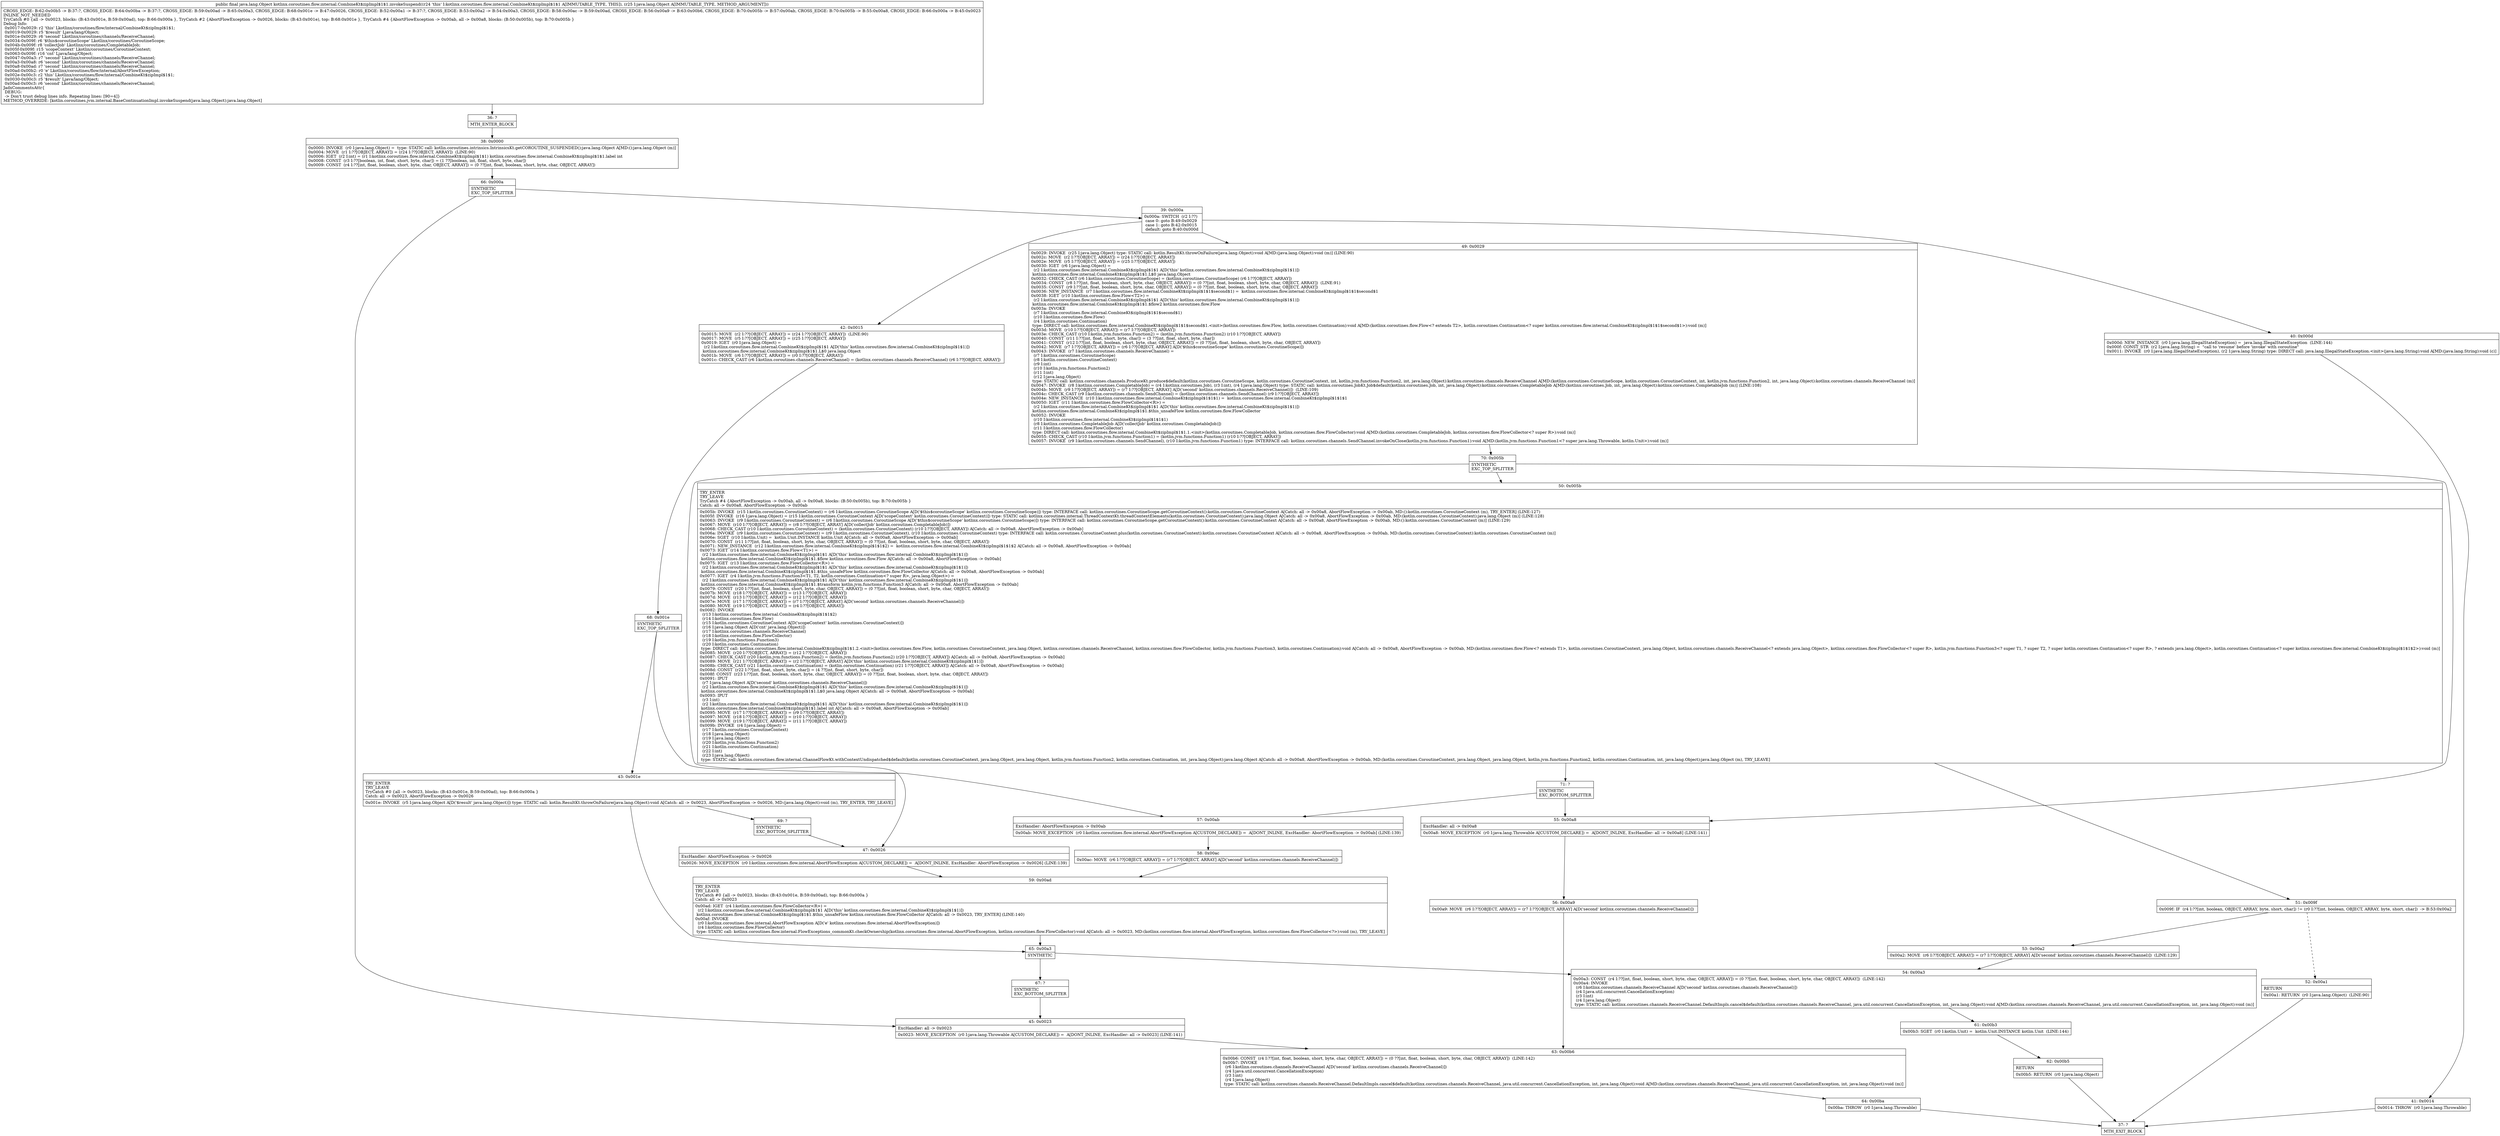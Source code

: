 digraph "CFG forkotlinx.coroutines.flow.internal.CombineKt$zipImpl$1$1.invokeSuspend(Ljava\/lang\/Object;)Ljava\/lang\/Object;" {
Node_36 [shape=record,label="{36\:\ ?|MTH_ENTER_BLOCK\l}"];
Node_38 [shape=record,label="{38\:\ 0x0000|0x0000: INVOKE  (r0 I:java.lang.Object) =  type: STATIC call: kotlin.coroutines.intrinsics.IntrinsicsKt.getCOROUTINE_SUSPENDED():java.lang.Object A[MD:():java.lang.Object (m)]\l0x0004: MOVE  (r1 I:??[OBJECT, ARRAY]) = (r24 I:??[OBJECT, ARRAY])  (LINE:90)\l0x0006: IGET  (r2 I:int) = (r1 I:kotlinx.coroutines.flow.internal.CombineKt$zipImpl$1$1) kotlinx.coroutines.flow.internal.CombineKt$zipImpl$1$1.label int \l0x0008: CONST  (r3 I:??[boolean, int, float, short, byte, char]) = (1 ??[boolean, int, float, short, byte, char]) \l0x0009: CONST  (r4 I:??[int, float, boolean, short, byte, char, OBJECT, ARRAY]) = (0 ??[int, float, boolean, short, byte, char, OBJECT, ARRAY]) \l}"];
Node_66 [shape=record,label="{66\:\ 0x000a|SYNTHETIC\lEXC_TOP_SPLITTER\l}"];
Node_39 [shape=record,label="{39\:\ 0x000a|0x000a: SWITCH  (r2 I:??)\l case 0: goto B:49:0x0029\l case 1: goto B:42:0x0015\l default: goto B:40:0x000d \l}"];
Node_40 [shape=record,label="{40\:\ 0x000d|0x000d: NEW_INSTANCE  (r0 I:java.lang.IllegalStateException) =  java.lang.IllegalStateException  (LINE:144)\l0x000f: CONST_STR  (r2 I:java.lang.String) =  \"call to 'resume' before 'invoke' with coroutine\" \l0x0011: INVOKE  (r0 I:java.lang.IllegalStateException), (r2 I:java.lang.String) type: DIRECT call: java.lang.IllegalStateException.\<init\>(java.lang.String):void A[MD:(java.lang.String):void (c)]\l}"];
Node_41 [shape=record,label="{41\:\ 0x0014|0x0014: THROW  (r0 I:java.lang.Throwable) \l}"];
Node_37 [shape=record,label="{37\:\ ?|MTH_EXIT_BLOCK\l}"];
Node_42 [shape=record,label="{42\:\ 0x0015|0x0015: MOVE  (r2 I:??[OBJECT, ARRAY]) = (r24 I:??[OBJECT, ARRAY])  (LINE:90)\l0x0017: MOVE  (r5 I:??[OBJECT, ARRAY]) = (r25 I:??[OBJECT, ARRAY]) \l0x0019: IGET  (r0 I:java.lang.Object) = \l  (r2 I:kotlinx.coroutines.flow.internal.CombineKt$zipImpl$1$1 A[D('this' kotlinx.coroutines.flow.internal.CombineKt$zipImpl$1$1)])\l kotlinx.coroutines.flow.internal.CombineKt$zipImpl$1$1.L$0 java.lang.Object \l0x001b: MOVE  (r6 I:??[OBJECT, ARRAY]) = (r0 I:??[OBJECT, ARRAY]) \l0x001c: CHECK_CAST (r6 I:kotlinx.coroutines.channels.ReceiveChannel) = (kotlinx.coroutines.channels.ReceiveChannel) (r6 I:??[OBJECT, ARRAY]) \l}"];
Node_68 [shape=record,label="{68\:\ 0x001e|SYNTHETIC\lEXC_TOP_SPLITTER\l}"];
Node_43 [shape=record,label="{43\:\ 0x001e|TRY_ENTER\lTRY_LEAVE\lTryCatch #0 \{all \-\> 0x0023, blocks: (B:43:0x001e, B:59:0x00ad), top: B:66:0x000a \}\lCatch: all \-\> 0x0023, AbortFlowException \-\> 0x0026\l|0x001e: INVOKE  (r5 I:java.lang.Object A[D('$result' java.lang.Object)]) type: STATIC call: kotlin.ResultKt.throwOnFailure(java.lang.Object):void A[Catch: all \-\> 0x0023, AbortFlowException \-\> 0x0026, MD:(java.lang.Object):void (m), TRY_ENTER, TRY_LEAVE]\l}"];
Node_65 [shape=record,label="{65\:\ 0x00a3|SYNTHETIC\l}"];
Node_54 [shape=record,label="{54\:\ 0x00a3|0x00a3: CONST  (r4 I:??[int, float, boolean, short, byte, char, OBJECT, ARRAY]) = (0 ??[int, float, boolean, short, byte, char, OBJECT, ARRAY])  (LINE:142)\l0x00a4: INVOKE  \l  (r6 I:kotlinx.coroutines.channels.ReceiveChannel A[D('second' kotlinx.coroutines.channels.ReceiveChannel)])\l  (r4 I:java.util.concurrent.CancellationException)\l  (r3 I:int)\l  (r4 I:java.lang.Object)\l type: STATIC call: kotlinx.coroutines.channels.ReceiveChannel.DefaultImpls.cancel$default(kotlinx.coroutines.channels.ReceiveChannel, java.util.concurrent.CancellationException, int, java.lang.Object):void A[MD:(kotlinx.coroutines.channels.ReceiveChannel, java.util.concurrent.CancellationException, int, java.lang.Object):void (m)]\l}"];
Node_61 [shape=record,label="{61\:\ 0x00b3|0x00b3: SGET  (r0 I:kotlin.Unit) =  kotlin.Unit.INSTANCE kotlin.Unit  (LINE:144)\l}"];
Node_62 [shape=record,label="{62\:\ 0x00b5|RETURN\l|0x00b5: RETURN  (r0 I:java.lang.Object) \l}"];
Node_67 [shape=record,label="{67\:\ ?|SYNTHETIC\lEXC_BOTTOM_SPLITTER\l}"];
Node_69 [shape=record,label="{69\:\ ?|SYNTHETIC\lEXC_BOTTOM_SPLITTER\l}"];
Node_47 [shape=record,label="{47\:\ 0x0026|ExcHandler: AbortFlowException \-\> 0x0026\l|0x0026: MOVE_EXCEPTION  (r0 I:kotlinx.coroutines.flow.internal.AbortFlowException A[CUSTOM_DECLARE]) =  A[DONT_INLINE, ExcHandler: AbortFlowException \-\> 0x0026] (LINE:139)\l}"];
Node_59 [shape=record,label="{59\:\ 0x00ad|TRY_ENTER\lTRY_LEAVE\lTryCatch #0 \{all \-\> 0x0023, blocks: (B:43:0x001e, B:59:0x00ad), top: B:66:0x000a \}\lCatch: all \-\> 0x0023\l|0x00ad: IGET  (r4 I:kotlinx.coroutines.flow.FlowCollector\<R\>) = \l  (r2 I:kotlinx.coroutines.flow.internal.CombineKt$zipImpl$1$1 A[D('this' kotlinx.coroutines.flow.internal.CombineKt$zipImpl$1$1)])\l kotlinx.coroutines.flow.internal.CombineKt$zipImpl$1$1.$this_unsafeFlow kotlinx.coroutines.flow.FlowCollector A[Catch: all \-\> 0x0023, TRY_ENTER] (LINE:140)\l0x00af: INVOKE  \l  (r0 I:kotlinx.coroutines.flow.internal.AbortFlowException A[D('e' kotlinx.coroutines.flow.internal.AbortFlowException)])\l  (r4 I:kotlinx.coroutines.flow.FlowCollector)\l type: STATIC call: kotlinx.coroutines.flow.internal.FlowExceptions_commonKt.checkOwnership(kotlinx.coroutines.flow.internal.AbortFlowException, kotlinx.coroutines.flow.FlowCollector):void A[Catch: all \-\> 0x0023, MD:(kotlinx.coroutines.flow.internal.AbortFlowException, kotlinx.coroutines.flow.FlowCollector\<?\>):void (m), TRY_LEAVE]\l}"];
Node_49 [shape=record,label="{49\:\ 0x0029|0x0029: INVOKE  (r25 I:java.lang.Object) type: STATIC call: kotlin.ResultKt.throwOnFailure(java.lang.Object):void A[MD:(java.lang.Object):void (m)] (LINE:90)\l0x002c: MOVE  (r2 I:??[OBJECT, ARRAY]) = (r24 I:??[OBJECT, ARRAY]) \l0x002e: MOVE  (r5 I:??[OBJECT, ARRAY]) = (r25 I:??[OBJECT, ARRAY]) \l0x0030: IGET  (r6 I:java.lang.Object) = \l  (r2 I:kotlinx.coroutines.flow.internal.CombineKt$zipImpl$1$1 A[D('this' kotlinx.coroutines.flow.internal.CombineKt$zipImpl$1$1)])\l kotlinx.coroutines.flow.internal.CombineKt$zipImpl$1$1.L$0 java.lang.Object \l0x0032: CHECK_CAST (r6 I:kotlinx.coroutines.CoroutineScope) = (kotlinx.coroutines.CoroutineScope) (r6 I:??[OBJECT, ARRAY]) \l0x0034: CONST  (r8 I:??[int, float, boolean, short, byte, char, OBJECT, ARRAY]) = (0 ??[int, float, boolean, short, byte, char, OBJECT, ARRAY])  (LINE:91)\l0x0035: CONST  (r9 I:??[int, float, boolean, short, byte, char, OBJECT, ARRAY]) = (0 ??[int, float, boolean, short, byte, char, OBJECT, ARRAY]) \l0x0036: NEW_INSTANCE  (r7 I:kotlinx.coroutines.flow.internal.CombineKt$zipImpl$1$1$second$1) =  kotlinx.coroutines.flow.internal.CombineKt$zipImpl$1$1$second$1 \l0x0038: IGET  (r10 I:kotlinx.coroutines.flow.Flow\<T2\>) = \l  (r2 I:kotlinx.coroutines.flow.internal.CombineKt$zipImpl$1$1 A[D('this' kotlinx.coroutines.flow.internal.CombineKt$zipImpl$1$1)])\l kotlinx.coroutines.flow.internal.CombineKt$zipImpl$1$1.$flow2 kotlinx.coroutines.flow.Flow \l0x003a: INVOKE  \l  (r7 I:kotlinx.coroutines.flow.internal.CombineKt$zipImpl$1$1$second$1)\l  (r10 I:kotlinx.coroutines.flow.Flow)\l  (r4 I:kotlin.coroutines.Continuation)\l type: DIRECT call: kotlinx.coroutines.flow.internal.CombineKt$zipImpl$1$1$second$1.\<init\>(kotlinx.coroutines.flow.Flow, kotlin.coroutines.Continuation):void A[MD:(kotlinx.coroutines.flow.Flow\<? extends T2\>, kotlin.coroutines.Continuation\<? super kotlinx.coroutines.flow.internal.CombineKt$zipImpl$1$1$second$1\>):void (m)]\l0x003d: MOVE  (r10 I:??[OBJECT, ARRAY]) = (r7 I:??[OBJECT, ARRAY]) \l0x003e: CHECK_CAST (r10 I:kotlin.jvm.functions.Function2) = (kotlin.jvm.functions.Function2) (r10 I:??[OBJECT, ARRAY]) \l0x0040: CONST  (r11 I:??[int, float, short, byte, char]) = (3 ??[int, float, short, byte, char]) \l0x0041: CONST  (r12 I:??[int, float, boolean, short, byte, char, OBJECT, ARRAY]) = (0 ??[int, float, boolean, short, byte, char, OBJECT, ARRAY]) \l0x0042: MOVE  (r7 I:??[OBJECT, ARRAY]) = (r6 I:??[OBJECT, ARRAY] A[D('$this$coroutineScope' kotlinx.coroutines.CoroutineScope)]) \l0x0043: INVOKE  (r7 I:kotlinx.coroutines.channels.ReceiveChannel) = \l  (r7 I:kotlinx.coroutines.CoroutineScope)\l  (r8 I:kotlin.coroutines.CoroutineContext)\l  (r9 I:int)\l  (r10 I:kotlin.jvm.functions.Function2)\l  (r11 I:int)\l  (r12 I:java.lang.Object)\l type: STATIC call: kotlinx.coroutines.channels.ProduceKt.produce$default(kotlinx.coroutines.CoroutineScope, kotlin.coroutines.CoroutineContext, int, kotlin.jvm.functions.Function2, int, java.lang.Object):kotlinx.coroutines.channels.ReceiveChannel A[MD:(kotlinx.coroutines.CoroutineScope, kotlin.coroutines.CoroutineContext, int, kotlin.jvm.functions.Function2, int, java.lang.Object):kotlinx.coroutines.channels.ReceiveChannel (m)]\l0x0047: INVOKE  (r8 I:kotlinx.coroutines.CompletableJob) = (r4 I:kotlinx.coroutines.Job), (r3 I:int), (r4 I:java.lang.Object) type: STATIC call: kotlinx.coroutines.JobKt.Job$default(kotlinx.coroutines.Job, int, java.lang.Object):kotlinx.coroutines.CompletableJob A[MD:(kotlinx.coroutines.Job, int, java.lang.Object):kotlinx.coroutines.CompletableJob (m)] (LINE:108)\l0x004b: MOVE  (r9 I:??[OBJECT, ARRAY]) = (r7 I:??[OBJECT, ARRAY] A[D('second' kotlinx.coroutines.channels.ReceiveChannel)])  (LINE:109)\l0x004c: CHECK_CAST (r9 I:kotlinx.coroutines.channels.SendChannel) = (kotlinx.coroutines.channels.SendChannel) (r9 I:??[OBJECT, ARRAY]) \l0x004e: NEW_INSTANCE  (r10 I:kotlinx.coroutines.flow.internal.CombineKt$zipImpl$1$1$1) =  kotlinx.coroutines.flow.internal.CombineKt$zipImpl$1$1$1 \l0x0050: IGET  (r11 I:kotlinx.coroutines.flow.FlowCollector\<R\>) = \l  (r2 I:kotlinx.coroutines.flow.internal.CombineKt$zipImpl$1$1 A[D('this' kotlinx.coroutines.flow.internal.CombineKt$zipImpl$1$1)])\l kotlinx.coroutines.flow.internal.CombineKt$zipImpl$1$1.$this_unsafeFlow kotlinx.coroutines.flow.FlowCollector \l0x0052: INVOKE  \l  (r10 I:kotlinx.coroutines.flow.internal.CombineKt$zipImpl$1$1$1)\l  (r8 I:kotlinx.coroutines.CompletableJob A[D('collectJob' kotlinx.coroutines.CompletableJob)])\l  (r11 I:kotlinx.coroutines.flow.FlowCollector)\l type: DIRECT call: kotlinx.coroutines.flow.internal.CombineKt$zipImpl$1$1.1.\<init\>(kotlinx.coroutines.CompletableJob, kotlinx.coroutines.flow.FlowCollector):void A[MD:(kotlinx.coroutines.CompletableJob, kotlinx.coroutines.flow.FlowCollector\<? super R\>):void (m)]\l0x0055: CHECK_CAST (r10 I:kotlin.jvm.functions.Function1) = (kotlin.jvm.functions.Function1) (r10 I:??[OBJECT, ARRAY]) \l0x0057: INVOKE  (r9 I:kotlinx.coroutines.channels.SendChannel), (r10 I:kotlin.jvm.functions.Function1) type: INTERFACE call: kotlinx.coroutines.channels.SendChannel.invokeOnClose(kotlin.jvm.functions.Function1):void A[MD:(kotlin.jvm.functions.Function1\<? super java.lang.Throwable, kotlin.Unit\>):void (m)]\l}"];
Node_70 [shape=record,label="{70\:\ 0x005b|SYNTHETIC\lEXC_TOP_SPLITTER\l}"];
Node_50 [shape=record,label="{50\:\ 0x005b|TRY_ENTER\lTRY_LEAVE\lTryCatch #4 \{AbortFlowException \-\> 0x00ab, all \-\> 0x00a8, blocks: (B:50:0x005b), top: B:70:0x005b \}\lCatch: all \-\> 0x00a8, AbortFlowException \-\> 0x00ab\l|0x005b: INVOKE  (r15 I:kotlin.coroutines.CoroutineContext) = (r6 I:kotlinx.coroutines.CoroutineScope A[D('$this$coroutineScope' kotlinx.coroutines.CoroutineScope)]) type: INTERFACE call: kotlinx.coroutines.CoroutineScope.getCoroutineContext():kotlin.coroutines.CoroutineContext A[Catch: all \-\> 0x00a8, AbortFlowException \-\> 0x00ab, MD:():kotlin.coroutines.CoroutineContext (m), TRY_ENTER] (LINE:127)\l0x005f: INVOKE  (r16 I:java.lang.Object) = (r15 I:kotlin.coroutines.CoroutineContext A[D('scopeContext' kotlin.coroutines.CoroutineContext)]) type: STATIC call: kotlinx.coroutines.internal.ThreadContextKt.threadContextElements(kotlin.coroutines.CoroutineContext):java.lang.Object A[Catch: all \-\> 0x00a8, AbortFlowException \-\> 0x00ab, MD:(kotlin.coroutines.CoroutineContext):java.lang.Object (m)] (LINE:128)\l0x0063: INVOKE  (r9 I:kotlin.coroutines.CoroutineContext) = (r6 I:kotlinx.coroutines.CoroutineScope A[D('$this$coroutineScope' kotlinx.coroutines.CoroutineScope)]) type: INTERFACE call: kotlinx.coroutines.CoroutineScope.getCoroutineContext():kotlin.coroutines.CoroutineContext A[Catch: all \-\> 0x00a8, AbortFlowException \-\> 0x00ab, MD:():kotlin.coroutines.CoroutineContext (m)] (LINE:129)\l0x0067: MOVE  (r10 I:??[OBJECT, ARRAY]) = (r8 I:??[OBJECT, ARRAY] A[D('collectJob' kotlinx.coroutines.CompletableJob)]) \l0x0068: CHECK_CAST (r10 I:kotlin.coroutines.CoroutineContext) = (kotlin.coroutines.CoroutineContext) (r10 I:??[OBJECT, ARRAY]) A[Catch: all \-\> 0x00a8, AbortFlowException \-\> 0x00ab]\l0x006a: INVOKE  (r9 I:kotlin.coroutines.CoroutineContext) = (r9 I:kotlin.coroutines.CoroutineContext), (r10 I:kotlin.coroutines.CoroutineContext) type: INTERFACE call: kotlin.coroutines.CoroutineContext.plus(kotlin.coroutines.CoroutineContext):kotlin.coroutines.CoroutineContext A[Catch: all \-\> 0x00a8, AbortFlowException \-\> 0x00ab, MD:(kotlin.coroutines.CoroutineContext):kotlin.coroutines.CoroutineContext (m)]\l0x006e: SGET  (r10 I:kotlin.Unit) =  kotlin.Unit.INSTANCE kotlin.Unit A[Catch: all \-\> 0x00a8, AbortFlowException \-\> 0x00ab]\l0x0070: CONST  (r11 I:??[int, float, boolean, short, byte, char, OBJECT, ARRAY]) = (0 ??[int, float, boolean, short, byte, char, OBJECT, ARRAY]) \l0x0071: NEW_INSTANCE  (r12 I:kotlinx.coroutines.flow.internal.CombineKt$zipImpl$1$1$2) =  kotlinx.coroutines.flow.internal.CombineKt$zipImpl$1$1$2 A[Catch: all \-\> 0x00a8, AbortFlowException \-\> 0x00ab]\l0x0073: IGET  (r14 I:kotlinx.coroutines.flow.Flow\<T1\>) = \l  (r2 I:kotlinx.coroutines.flow.internal.CombineKt$zipImpl$1$1 A[D('this' kotlinx.coroutines.flow.internal.CombineKt$zipImpl$1$1)])\l kotlinx.coroutines.flow.internal.CombineKt$zipImpl$1$1.$flow kotlinx.coroutines.flow.Flow A[Catch: all \-\> 0x00a8, AbortFlowException \-\> 0x00ab]\l0x0075: IGET  (r13 I:kotlinx.coroutines.flow.FlowCollector\<R\>) = \l  (r2 I:kotlinx.coroutines.flow.internal.CombineKt$zipImpl$1$1 A[D('this' kotlinx.coroutines.flow.internal.CombineKt$zipImpl$1$1)])\l kotlinx.coroutines.flow.internal.CombineKt$zipImpl$1$1.$this_unsafeFlow kotlinx.coroutines.flow.FlowCollector A[Catch: all \-\> 0x00a8, AbortFlowException \-\> 0x00ab]\l0x0077: IGET  (r4 I:kotlin.jvm.functions.Function3\<T1, T2, kotlin.coroutines.Continuation\<? super R\>, java.lang.Object\>) = \l  (r2 I:kotlinx.coroutines.flow.internal.CombineKt$zipImpl$1$1 A[D('this' kotlinx.coroutines.flow.internal.CombineKt$zipImpl$1$1)])\l kotlinx.coroutines.flow.internal.CombineKt$zipImpl$1$1.$transform kotlin.jvm.functions.Function3 A[Catch: all \-\> 0x00a8, AbortFlowException \-\> 0x00ab]\l0x0079: CONST  (r20 I:??[int, float, boolean, short, byte, char, OBJECT, ARRAY]) = (0 ??[int, float, boolean, short, byte, char, OBJECT, ARRAY]) \l0x007b: MOVE  (r18 I:??[OBJECT, ARRAY]) = (r13 I:??[OBJECT, ARRAY]) \l0x007d: MOVE  (r13 I:??[OBJECT, ARRAY]) = (r12 I:??[OBJECT, ARRAY]) \l0x007e: MOVE  (r17 I:??[OBJECT, ARRAY]) = (r7 I:??[OBJECT, ARRAY] A[D('second' kotlinx.coroutines.channels.ReceiveChannel)]) \l0x0080: MOVE  (r19 I:??[OBJECT, ARRAY]) = (r4 I:??[OBJECT, ARRAY]) \l0x0082: INVOKE  \l  (r13 I:kotlinx.coroutines.flow.internal.CombineKt$zipImpl$1$1$2)\l  (r14 I:kotlinx.coroutines.flow.Flow)\l  (r15 I:kotlin.coroutines.CoroutineContext A[D('scopeContext' kotlin.coroutines.CoroutineContext)])\l  (r16 I:java.lang.Object A[D('cnt' java.lang.Object)])\l  (r17 I:kotlinx.coroutines.channels.ReceiveChannel)\l  (r18 I:kotlinx.coroutines.flow.FlowCollector)\l  (r19 I:kotlin.jvm.functions.Function3)\l  (r20 I:kotlin.coroutines.Continuation)\l type: DIRECT call: kotlinx.coroutines.flow.internal.CombineKt$zipImpl$1$1.2.\<init\>(kotlinx.coroutines.flow.Flow, kotlin.coroutines.CoroutineContext, java.lang.Object, kotlinx.coroutines.channels.ReceiveChannel, kotlinx.coroutines.flow.FlowCollector, kotlin.jvm.functions.Function3, kotlin.coroutines.Continuation):void A[Catch: all \-\> 0x00a8, AbortFlowException \-\> 0x00ab, MD:(kotlinx.coroutines.flow.Flow\<? extends T1\>, kotlin.coroutines.CoroutineContext, java.lang.Object, kotlinx.coroutines.channels.ReceiveChannel\<? extends java.lang.Object\>, kotlinx.coroutines.flow.FlowCollector\<? super R\>, kotlin.jvm.functions.Function3\<? super T1, ? super T2, ? super kotlin.coroutines.Continuation\<? super R\>, ? extends java.lang.Object\>, kotlin.coroutines.Continuation\<? super kotlinx.coroutines.flow.internal.CombineKt$zipImpl$1$1$2\>):void (m)]\l0x0085: MOVE  (r20 I:??[OBJECT, ARRAY]) = (r12 I:??[OBJECT, ARRAY]) \l0x0087: CHECK_CAST (r20 I:kotlin.jvm.functions.Function2) = (kotlin.jvm.functions.Function2) (r20 I:??[OBJECT, ARRAY]) A[Catch: all \-\> 0x00a8, AbortFlowException \-\> 0x00ab]\l0x0089: MOVE  (r21 I:??[OBJECT, ARRAY]) = (r2 I:??[OBJECT, ARRAY] A[D('this' kotlinx.coroutines.flow.internal.CombineKt$zipImpl$1$1)]) \l0x008b: CHECK_CAST (r21 I:kotlin.coroutines.Continuation) = (kotlin.coroutines.Continuation) (r21 I:??[OBJECT, ARRAY]) A[Catch: all \-\> 0x00a8, AbortFlowException \-\> 0x00ab]\l0x008d: CONST  (r22 I:??[int, float, short, byte, char]) = (4 ??[int, float, short, byte, char]) \l0x008f: CONST  (r23 I:??[int, float, boolean, short, byte, char, OBJECT, ARRAY]) = (0 ??[int, float, boolean, short, byte, char, OBJECT, ARRAY]) \l0x0091: IPUT  \l  (r7 I:java.lang.Object A[D('second' kotlinx.coroutines.channels.ReceiveChannel)])\l  (r2 I:kotlinx.coroutines.flow.internal.CombineKt$zipImpl$1$1 A[D('this' kotlinx.coroutines.flow.internal.CombineKt$zipImpl$1$1)])\l kotlinx.coroutines.flow.internal.CombineKt$zipImpl$1$1.L$0 java.lang.Object A[Catch: all \-\> 0x00a8, AbortFlowException \-\> 0x00ab]\l0x0093: IPUT  \l  (r3 I:int)\l  (r2 I:kotlinx.coroutines.flow.internal.CombineKt$zipImpl$1$1 A[D('this' kotlinx.coroutines.flow.internal.CombineKt$zipImpl$1$1)])\l kotlinx.coroutines.flow.internal.CombineKt$zipImpl$1$1.label int A[Catch: all \-\> 0x00a8, AbortFlowException \-\> 0x00ab]\l0x0095: MOVE  (r17 I:??[OBJECT, ARRAY]) = (r9 I:??[OBJECT, ARRAY]) \l0x0097: MOVE  (r18 I:??[OBJECT, ARRAY]) = (r10 I:??[OBJECT, ARRAY]) \l0x0099: MOVE  (r19 I:??[OBJECT, ARRAY]) = (r11 I:??[OBJECT, ARRAY]) \l0x009b: INVOKE  (r4 I:java.lang.Object) = \l  (r17 I:kotlin.coroutines.CoroutineContext)\l  (r18 I:java.lang.Object)\l  (r19 I:java.lang.Object)\l  (r20 I:kotlin.jvm.functions.Function2)\l  (r21 I:kotlin.coroutines.Continuation)\l  (r22 I:int)\l  (r23 I:java.lang.Object)\l type: STATIC call: kotlinx.coroutines.flow.internal.ChannelFlowKt.withContextUndispatched$default(kotlin.coroutines.CoroutineContext, java.lang.Object, java.lang.Object, kotlin.jvm.functions.Function2, kotlin.coroutines.Continuation, int, java.lang.Object):java.lang.Object A[Catch: all \-\> 0x00a8, AbortFlowException \-\> 0x00ab, MD:(kotlin.coroutines.CoroutineContext, java.lang.Object, java.lang.Object, kotlin.jvm.functions.Function2, kotlin.coroutines.Continuation, int, java.lang.Object):java.lang.Object (m), TRY_LEAVE]\l}"];
Node_51 [shape=record,label="{51\:\ 0x009f|0x009f: IF  (r4 I:??[int, boolean, OBJECT, ARRAY, byte, short, char]) != (r0 I:??[int, boolean, OBJECT, ARRAY, byte, short, char])  \-\> B:53:0x00a2 \l}"];
Node_52 [shape=record,label="{52\:\ 0x00a1|RETURN\l|0x00a1: RETURN  (r0 I:java.lang.Object)  (LINE:90)\l}"];
Node_53 [shape=record,label="{53\:\ 0x00a2|0x00a2: MOVE  (r6 I:??[OBJECT, ARRAY]) = (r7 I:??[OBJECT, ARRAY] A[D('second' kotlinx.coroutines.channels.ReceiveChannel)])  (LINE:129)\l}"];
Node_71 [shape=record,label="{71\:\ ?|SYNTHETIC\lEXC_BOTTOM_SPLITTER\l}"];
Node_57 [shape=record,label="{57\:\ 0x00ab|ExcHandler: AbortFlowException \-\> 0x00ab\l|0x00ab: MOVE_EXCEPTION  (r0 I:kotlinx.coroutines.flow.internal.AbortFlowException A[CUSTOM_DECLARE]) =  A[DONT_INLINE, ExcHandler: AbortFlowException \-\> 0x00ab] (LINE:139)\l}"];
Node_58 [shape=record,label="{58\:\ 0x00ac|0x00ac: MOVE  (r6 I:??[OBJECT, ARRAY]) = (r7 I:??[OBJECT, ARRAY] A[D('second' kotlinx.coroutines.channels.ReceiveChannel)]) \l}"];
Node_55 [shape=record,label="{55\:\ 0x00a8|ExcHandler: all \-\> 0x00a8\l|0x00a8: MOVE_EXCEPTION  (r0 I:java.lang.Throwable A[CUSTOM_DECLARE]) =  A[DONT_INLINE, ExcHandler: all \-\> 0x00a8] (LINE:141)\l}"];
Node_56 [shape=record,label="{56\:\ 0x00a9|0x00a9: MOVE  (r6 I:??[OBJECT, ARRAY]) = (r7 I:??[OBJECT, ARRAY] A[D('second' kotlinx.coroutines.channels.ReceiveChannel)]) \l}"];
Node_63 [shape=record,label="{63\:\ 0x00b6|0x00b6: CONST  (r4 I:??[int, float, boolean, short, byte, char, OBJECT, ARRAY]) = (0 ??[int, float, boolean, short, byte, char, OBJECT, ARRAY])  (LINE:142)\l0x00b7: INVOKE  \l  (r6 I:kotlinx.coroutines.channels.ReceiveChannel A[D('second' kotlinx.coroutines.channels.ReceiveChannel)])\l  (r4 I:java.util.concurrent.CancellationException)\l  (r3 I:int)\l  (r4 I:java.lang.Object)\l type: STATIC call: kotlinx.coroutines.channels.ReceiveChannel.DefaultImpls.cancel$default(kotlinx.coroutines.channels.ReceiveChannel, java.util.concurrent.CancellationException, int, java.lang.Object):void A[MD:(kotlinx.coroutines.channels.ReceiveChannel, java.util.concurrent.CancellationException, int, java.lang.Object):void (m)]\l}"];
Node_64 [shape=record,label="{64\:\ 0x00ba|0x00ba: THROW  (r0 I:java.lang.Throwable) \l}"];
Node_45 [shape=record,label="{45\:\ 0x0023|ExcHandler: all \-\> 0x0023\l|0x0023: MOVE_EXCEPTION  (r0 I:java.lang.Throwable A[CUSTOM_DECLARE]) =  A[DONT_INLINE, ExcHandler: all \-\> 0x0023] (LINE:141)\l}"];
MethodNode[shape=record,label="{public final java.lang.Object kotlinx.coroutines.flow.internal.CombineKt$zipImpl$1$1.invokeSuspend((r24 'this' I:kotlinx.coroutines.flow.internal.CombineKt$zipImpl$1$1 A[IMMUTABLE_TYPE, THIS]), (r25 I:java.lang.Object A[IMMUTABLE_TYPE, METHOD_ARGUMENT]))  | CROSS_EDGE: B:62:0x00b5 \-\> B:37:?, CROSS_EDGE: B:64:0x00ba \-\> B:37:?, CROSS_EDGE: B:59:0x00ad \-\> B:65:0x00a3, CROSS_EDGE: B:68:0x001e \-\> B:47:0x0026, CROSS_EDGE: B:52:0x00a1 \-\> B:37:?, CROSS_EDGE: B:53:0x00a2 \-\> B:54:0x00a3, CROSS_EDGE: B:58:0x00ac \-\> B:59:0x00ad, CROSS_EDGE: B:56:0x00a9 \-\> B:63:0x00b6, CROSS_EDGE: B:70:0x005b \-\> B:57:0x00ab, CROSS_EDGE: B:70:0x005b \-\> B:55:0x00a8, CROSS_EDGE: B:66:0x000a \-\> B:45:0x0023\lINLINE_NOT_NEEDED\lTryCatch #0 \{all \-\> 0x0023, blocks: (B:43:0x001e, B:59:0x00ad), top: B:66:0x000a \}, TryCatch #2 \{AbortFlowException \-\> 0x0026, blocks: (B:43:0x001e), top: B:68:0x001e \}, TryCatch #4 \{AbortFlowException \-\> 0x00ab, all \-\> 0x00a8, blocks: (B:50:0x005b), top: B:70:0x005b \}\lDebug Info:\l  0x0017\-0x0029: r2 'this' Lkotlinx\/coroutines\/flow\/internal\/CombineKt$zipImpl$1$1;\l  0x0019\-0x0029: r5 '$result' Ljava\/lang\/Object;\l  0x001e\-0x0029: r6 'second' Lkotlinx\/coroutines\/channels\/ReceiveChannel;\l  0x0034\-0x009f: r6 '$this$coroutineScope' Lkotlinx\/coroutines\/CoroutineScope;\l  0x004b\-0x009f: r8 'collectJob' Lkotlinx\/coroutines\/CompletableJob;\l  0x005f\-0x009f: r15 'scopeContext' Lkotlin\/coroutines\/CoroutineContext;\l  0x0063\-0x009f: r16 'cnt' Ljava\/lang\/Object;\l  0x0047\-0x00a3: r7 'second' Lkotlinx\/coroutines\/channels\/ReceiveChannel;\l  0x00a3\-0x00a8: r6 'second' Lkotlinx\/coroutines\/channels\/ReceiveChannel;\l  0x00a8\-0x00ad: r7 'second' Lkotlinx\/coroutines\/channels\/ReceiveChannel;\l  0x00ad\-0x00b2: r0 'e' Lkotlinx\/coroutines\/flow\/internal\/AbortFlowException;\l  0x002e\-0x00c3: r2 'this' Lkotlinx\/coroutines\/flow\/internal\/CombineKt$zipImpl$1$1;\l  0x0030\-0x00c3: r5 '$result' Ljava\/lang\/Object;\l  0x00ad\-0x00c3: r6 'second' Lkotlinx\/coroutines\/channels\/ReceiveChannel;\lJadxCommentsAttr\{\l DEBUG: \l \-\> Don't trust debug lines info. Repeating lines: [90=4]\}\lMETHOD_OVERRIDE: [kotlin.coroutines.jvm.internal.BaseContinuationImpl.invokeSuspend(java.lang.Object):java.lang.Object]\l}"];
MethodNode -> Node_36;Node_36 -> Node_38;
Node_38 -> Node_66;
Node_66 -> Node_39;
Node_66 -> Node_45;
Node_39 -> Node_40;
Node_39 -> Node_42;
Node_39 -> Node_49;
Node_40 -> Node_41;
Node_41 -> Node_37;
Node_42 -> Node_68;
Node_68 -> Node_43;
Node_68 -> Node_47;
Node_43 -> Node_65;
Node_43 -> Node_69;
Node_65 -> Node_54;
Node_65 -> Node_67;
Node_54 -> Node_61;
Node_61 -> Node_62;
Node_62 -> Node_37;
Node_67 -> Node_45;
Node_69 -> Node_47;
Node_47 -> Node_59;
Node_59 -> Node_65;
Node_49 -> Node_70;
Node_70 -> Node_50;
Node_70 -> Node_57;
Node_70 -> Node_55;
Node_50 -> Node_51;
Node_50 -> Node_71;
Node_51 -> Node_52[style=dashed];
Node_51 -> Node_53;
Node_52 -> Node_37;
Node_53 -> Node_54;
Node_71 -> Node_57;
Node_71 -> Node_55;
Node_57 -> Node_58;
Node_58 -> Node_59;
Node_55 -> Node_56;
Node_56 -> Node_63;
Node_63 -> Node_64;
Node_64 -> Node_37;
Node_45 -> Node_63;
}

